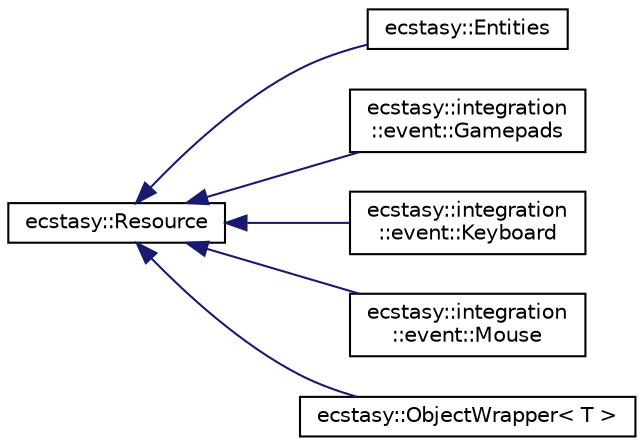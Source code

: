 digraph "Graphical Class Hierarchy"
{
 // LATEX_PDF_SIZE
  edge [fontname="Helvetica",fontsize="10",labelfontname="Helvetica",labelfontsize="10"];
  node [fontname="Helvetica",fontsize="10",shape=record];
  rankdir="LR";
  Node0 [label="ecstasy::Resource",height=0.2,width=0.4,color="black", fillcolor="white", style="filled",URL="$classecstasy_1_1_resource.html",tooltip="Base class of all registry resources."];
  Node0 -> Node1 [dir="back",color="midnightblue",fontsize="10",style="solid",fontname="Helvetica"];
  Node1 [label="ecstasy::Entities",height=0.2,width=0.4,color="black", fillcolor="white", style="filled",URL="$classecstasy_1_1_entities.html",tooltip="Resource holding all the Registry entities."];
  Node0 -> Node2 [dir="back",color="midnightblue",fontsize="10",style="solid",fontname="Helvetica"];
  Node2 [label="ecstasy::integration\l::event::Gamepads",height=0.2,width=0.4,color="black", fillcolor="white", style="filled",URL="$classecstasy_1_1integration_1_1event_1_1_gamepads.html",tooltip="Current Gamepads states."];
  Node0 -> Node3 [dir="back",color="midnightblue",fontsize="10",style="solid",fontname="Helvetica"];
  Node3 [label="ecstasy::integration\l::event::Keyboard",height=0.2,width=0.4,color="black", fillcolor="white", style="filled",URL="$classecstasy_1_1integration_1_1event_1_1_keyboard.html",tooltip="Current Keyboard state."];
  Node0 -> Node4 [dir="back",color="midnightblue",fontsize="10",style="solid",fontname="Helvetica"];
  Node4 [label="ecstasy::integration\l::event::Mouse",height=0.2,width=0.4,color="black", fillcolor="white", style="filled",URL="$classecstasy_1_1integration_1_1event_1_1_mouse.html",tooltip="Current mouse state."];
  Node0 -> Node5 [dir="back",color="midnightblue",fontsize="10",style="solid",fontname="Helvetica"];
  Node5 [label="ecstasy::ObjectWrapper\< T \>",height=0.2,width=0.4,color="black", fillcolor="white", style="filled",URL="$classecstasy_1_1_object_wrapper.html",tooltip="Basic object wrapper as a resource."];
}
